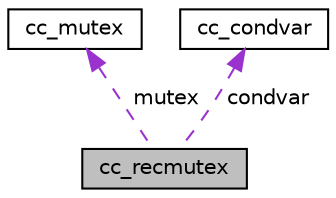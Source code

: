 digraph "cc_recmutex"
{
 // LATEX_PDF_SIZE
  edge [fontname="Helvetica",fontsize="10",labelfontname="Helvetica",labelfontsize="10"];
  node [fontname="Helvetica",fontsize="10",shape=record];
  Node1 [label="cc_recmutex",height=0.2,width=0.4,color="black", fillcolor="grey75", style="filled", fontcolor="black",tooltip="The structure for the recursive mutex."];
  Node2 -> Node1 [dir="back",color="darkorchid3",fontsize="10",style="dashed",label=" mutex" ,fontname="Helvetica"];
  Node2 [label="cc_mutex",height=0.2,width=0.4,color="black", fillcolor="white", style="filled",URL="$structcc__mutex.html",tooltip="The structure for a mutex."];
  Node3 -> Node1 [dir="back",color="darkorchid3",fontsize="10",style="dashed",label=" condvar" ,fontname="Helvetica"];
  Node3 [label="cc_condvar",height=0.2,width=0.4,color="black", fillcolor="white", style="filled",URL="$structcc__condvar.html",tooltip="The structure for a conditional variable."];
}
